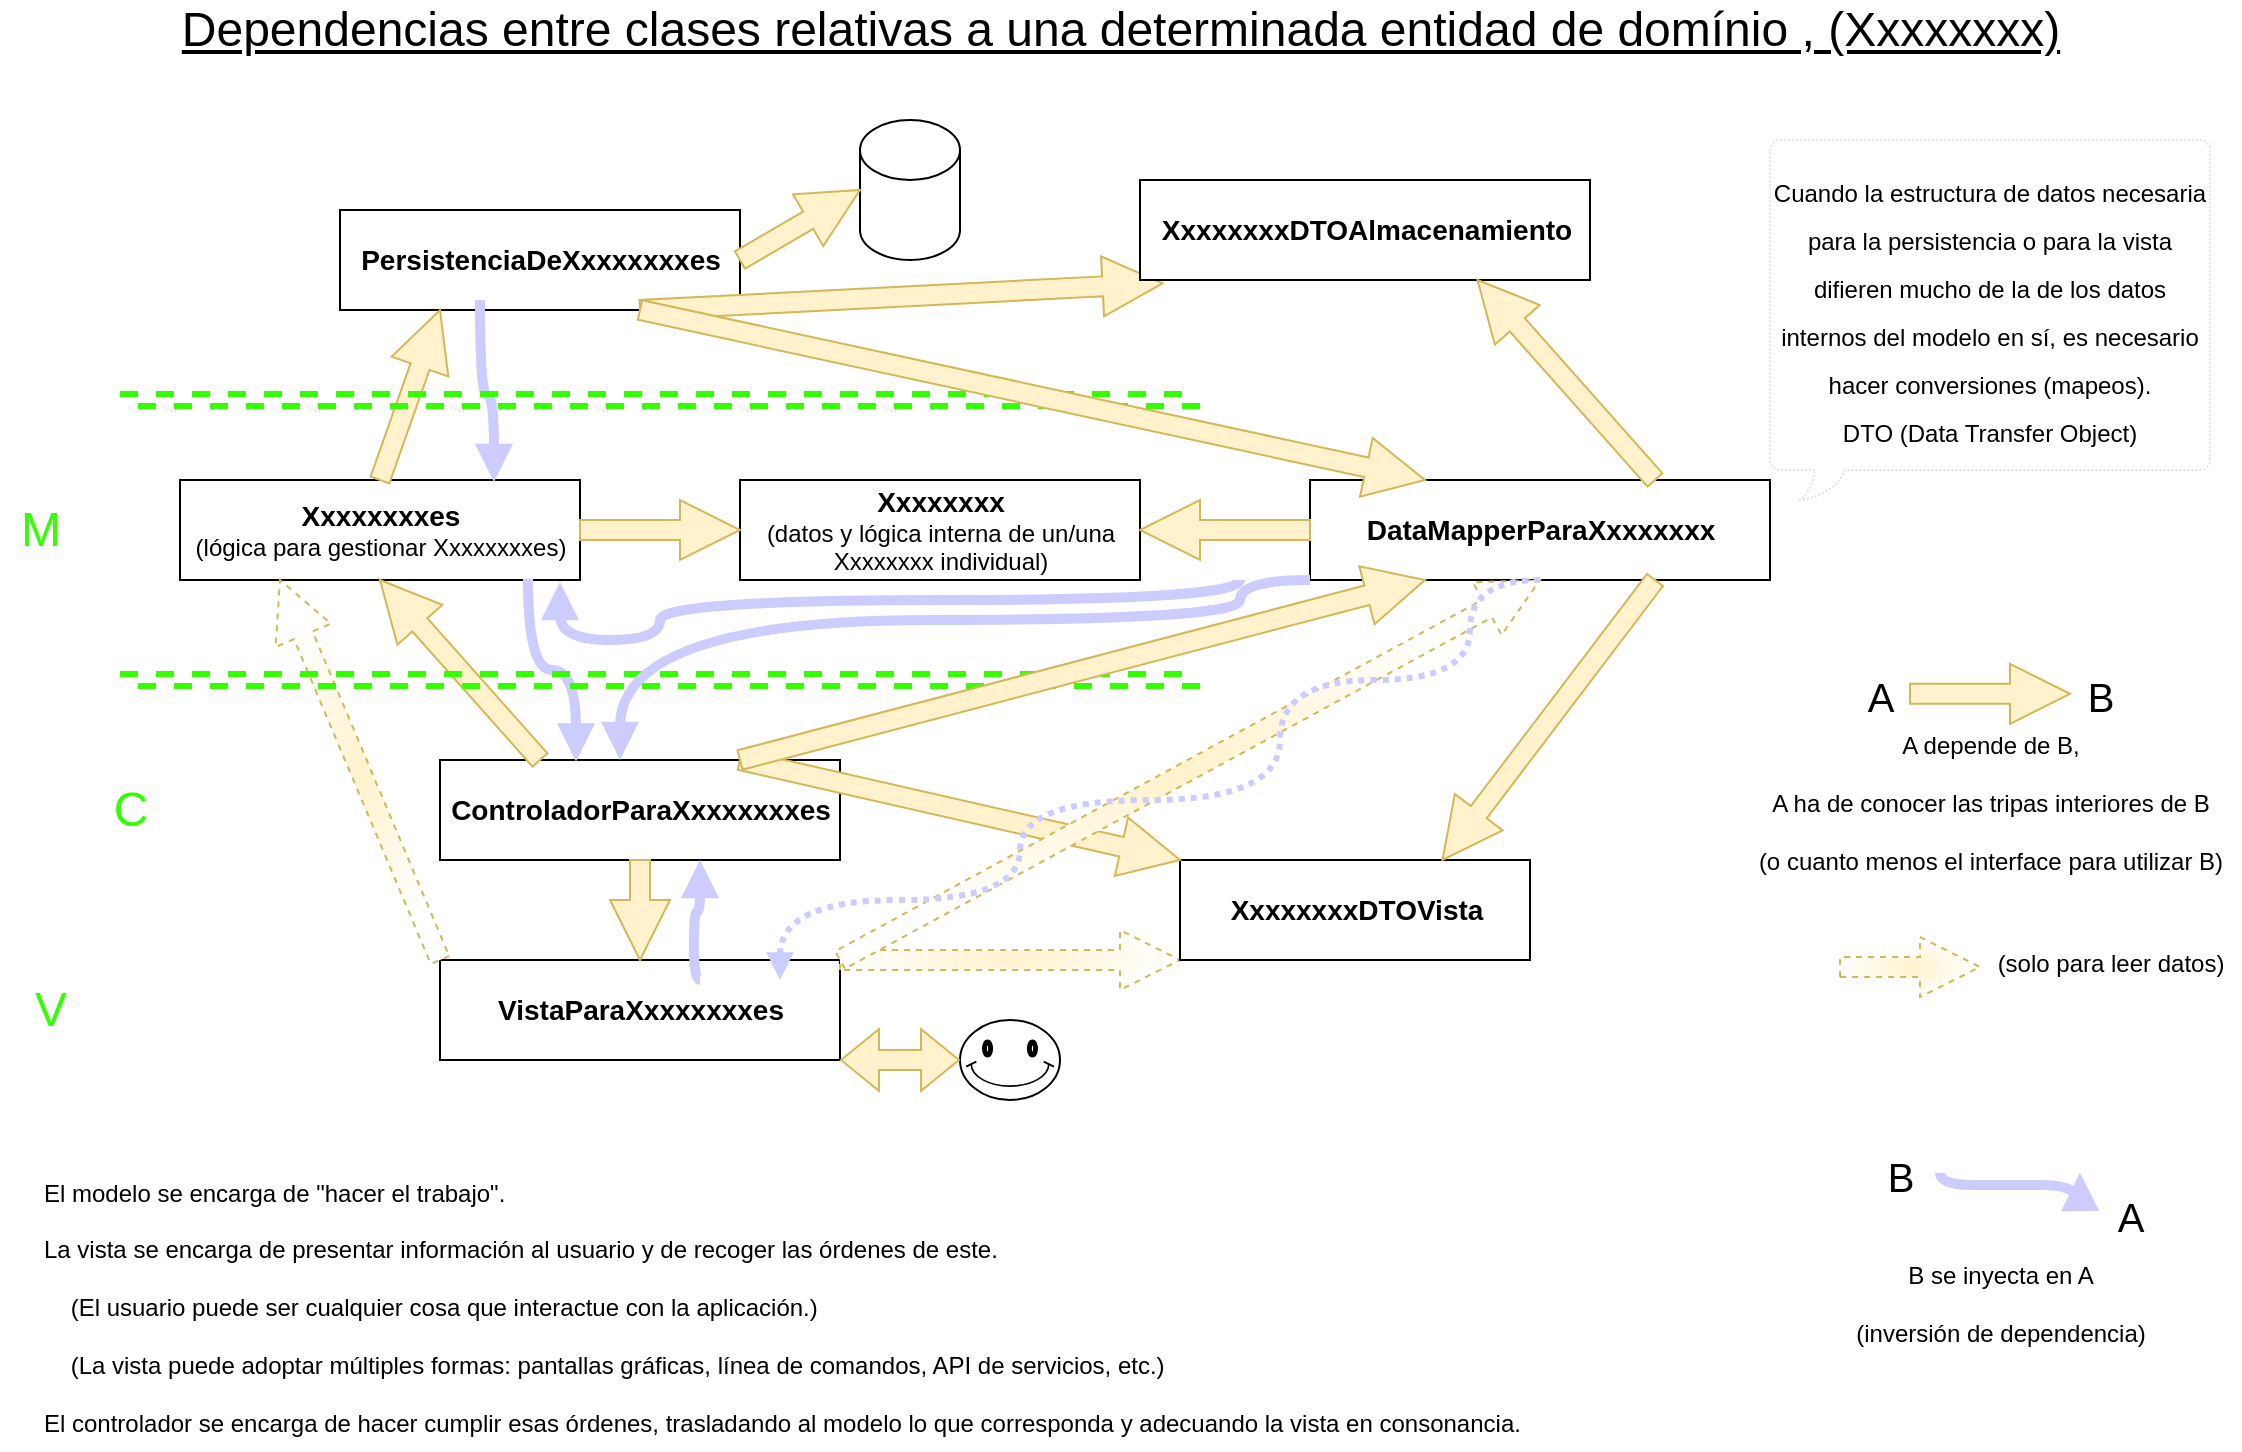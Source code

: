 <mxfile version="17.4.2" type="device"><diagram id="FfjGYA_3QvqjVBpAXHj2" name="Página-1"><mxGraphModel dx="1102" dy="827" grid="1" gridSize="10" guides="1" tooltips="1" connect="1" arrows="1" fold="1" page="1" pageScale="1" pageWidth="1169" pageHeight="827" math="0" shadow="0"><root><mxCell id="0"/><mxCell id="1" parent="0"/><mxCell id="1GML-9oFDqRUXPWZeT68-1" value="&lt;font style=&quot;font-size: 14px&quot;&gt;&lt;b&gt;PersistenciaDeXxxxxxxxes&lt;/b&gt;&lt;/font&gt;" style="html=1;" parent="1" vertex="1"><mxGeometry x="190" y="155" width="200" height="50" as="geometry"/></mxCell><mxCell id="1GML-9oFDqRUXPWZeT68-2" value="&lt;font style=&quot;font-size: 14px&quot;&gt;&lt;b&gt;ControladorParaXxxxxxxxes&lt;/b&gt;&lt;/font&gt;" style="html=1;" parent="1" vertex="1"><mxGeometry x="240" y="430" width="200" height="50" as="geometry"/></mxCell><mxCell id="1GML-9oFDqRUXPWZeT68-3" value="&lt;font style=&quot;font-size: 14px&quot;&gt;&lt;b&gt;VistaParaXxxxxxxxes&lt;/b&gt;&lt;/font&gt;" style="html=1;" parent="1" vertex="1"><mxGeometry x="240" y="530" width="200" height="50" as="geometry"/></mxCell><mxCell id="1GML-9oFDqRUXPWZeT68-4" value="&lt;font style=&quot;font-size: 14px&quot;&gt;&lt;b&gt;Xxxxxxxxes&lt;/b&gt;&lt;/font&gt;&lt;br&gt;(lógica para gestionar Xxxxxxxxes)" style="html=1;" parent="1" vertex="1"><mxGeometry x="110" y="290" width="200" height="50" as="geometry"/></mxCell><mxCell id="1GML-9oFDqRUXPWZeT68-5" value="&lt;font style=&quot;font-size: 14px&quot;&gt;&lt;b&gt;Xxxxxxxx&lt;br&gt;&lt;/b&gt;&lt;/font&gt;(datos y lógica interna de un/una&lt;br&gt;Xxxxxxxx individual)" style="html=1;" parent="1" vertex="1"><mxGeometry x="390" y="290" width="200" height="50" as="geometry"/></mxCell><mxCell id="1GML-9oFDqRUXPWZeT68-6" value="" style="shape=cylinder3;whiteSpace=wrap;html=1;boundedLbl=1;backgroundOutline=1;size=15;" parent="1" vertex="1"><mxGeometry x="450" y="110" width="50" height="70" as="geometry"/></mxCell><mxCell id="1GML-9oFDqRUXPWZeT68-7" value="" style="endArrow=classic;html=1;rounded=0;entryX=0;entryY=0.5;entryDx=0;entryDy=0;entryPerimeter=0;fillColor=#fff2cc;strokeColor=#d6b656;strokeWidth=1;shape=arrow;" parent="1" target="1GML-9oFDqRUXPWZeT68-6" edge="1"><mxGeometry width="50" height="50" relative="1" as="geometry"><mxPoint x="390" y="180" as="sourcePoint"/><mxPoint x="450" y="180" as="targetPoint"/></mxGeometry></mxCell><mxCell id="1GML-9oFDqRUXPWZeT68-9" value="" style="endArrow=classic;html=1;rounded=0;entryX=0;entryY=0.5;entryDx=0;entryDy=0;entryPerimeter=0;fillColor=#fff2cc;strokeColor=#d6b656;strokeWidth=1;shape=arrow;" parent="1" edge="1"><mxGeometry width="50" height="50" relative="1" as="geometry"><mxPoint x="975" y="396.93" as="sourcePoint"/><mxPoint x="1055" y="396.93" as="targetPoint"/></mxGeometry></mxCell><mxCell id="1GML-9oFDqRUXPWZeT68-10" value="A" style="text;html=1;resizable=0;autosize=1;align=center;verticalAlign=middle;points=[];fillColor=none;strokeColor=none;rounded=0;fontSize=20;" parent="1" vertex="1"><mxGeometry x="945" y="382.5" width="30" height="30" as="geometry"/></mxCell><mxCell id="1GML-9oFDqRUXPWZeT68-11" value="B" style="text;html=1;resizable=0;autosize=1;align=center;verticalAlign=middle;points=[];fillColor=none;strokeColor=none;rounded=0;fontSize=20;" parent="1" vertex="1"><mxGeometry x="1055" y="382.5" width="30" height="30" as="geometry"/></mxCell><mxCell id="1GML-9oFDqRUXPWZeT68-12" value="&lt;font style=&quot;font-size: 12px ; line-height: 0.6&quot;&gt;A depende de B,&lt;br&gt;A ha de conocer las tripas interiores de B&lt;br&gt;(o cuanto menos el interface para utilizar B)&lt;br&gt;&lt;/font&gt;" style="text;html=1;resizable=0;autosize=1;align=center;verticalAlign=middle;points=[];fillColor=none;strokeColor=none;rounded=0;fontSize=24;" parent="1" vertex="1"><mxGeometry x="890" y="402.5" width="250" height="90" as="geometry"/></mxCell><mxCell id="1GML-9oFDqRUXPWZeT68-13" value="" style="endArrow=classic;html=1;rounded=0;entryX=0.25;entryY=1;entryDx=0;entryDy=0;fillColor=#fff2cc;strokeColor=#d6b656;strokeWidth=1;shape=arrow;exitX=0.5;exitY=0;exitDx=0;exitDy=0;" parent="1" source="1GML-9oFDqRUXPWZeT68-4" target="1GML-9oFDqRUXPWZeT68-1" edge="1"><mxGeometry width="50" height="50" relative="1" as="geometry"><mxPoint x="400" y="190" as="sourcePoint"/><mxPoint x="480" y="190" as="targetPoint"/></mxGeometry></mxCell><mxCell id="1GML-9oFDqRUXPWZeT68-14" value="" style="endArrow=classic;html=1;rounded=0;entryX=0.5;entryY=1;entryDx=0;entryDy=0;fillColor=#fff2cc;strokeColor=#d6b656;strokeWidth=1;shape=arrow;exitX=0.25;exitY=0;exitDx=0;exitDy=0;" parent="1" source="1GML-9oFDqRUXPWZeT68-2" target="1GML-9oFDqRUXPWZeT68-4" edge="1"><mxGeometry width="50" height="50" relative="1" as="geometry"><mxPoint x="410" y="200" as="sourcePoint"/><mxPoint x="490" y="200" as="targetPoint"/></mxGeometry></mxCell><mxCell id="1GML-9oFDqRUXPWZeT68-16" value="" style="endArrow=classic;html=1;rounded=0;entryX=0.5;entryY=0;entryDx=0;entryDy=0;fillColor=#fff2cc;strokeColor=#d6b656;strokeWidth=1;shape=arrow;exitX=0.5;exitY=1;exitDx=0;exitDy=0;" parent="1" source="1GML-9oFDqRUXPWZeT68-2" target="1GML-9oFDqRUXPWZeT68-3" edge="1"><mxGeometry width="50" height="50" relative="1" as="geometry"><mxPoint x="430" y="220" as="sourcePoint"/><mxPoint x="510" y="220" as="targetPoint"/></mxGeometry></mxCell><mxCell id="1GML-9oFDqRUXPWZeT68-17" value="" style="endArrow=classic;html=1;rounded=0;entryX=0.05;entryY=1.033;entryDx=0;entryDy=0;fillColor=#fff2cc;strokeColor=#d6b656;strokeWidth=1;shape=arrow;exitX=0.75;exitY=1;exitDx=0;exitDy=0;entryPerimeter=0;" parent="1" source="1GML-9oFDqRUXPWZeT68-1" target="1GML-9oFDqRUXPWZeT68-44" edge="1"><mxGeometry width="50" height="50" relative="1" as="geometry"><mxPoint x="440" y="230" as="sourcePoint"/><mxPoint x="520" y="230" as="targetPoint"/></mxGeometry></mxCell><mxCell id="1GML-9oFDqRUXPWZeT68-19" value="" style="endArrow=classic;html=1;rounded=0;entryX=0;entryY=1;entryDx=0;entryDy=0;fillColor=#fff2cc;strokeColor=#d6b656;strokeWidth=1;shape=arrow;exitX=1;exitY=0;exitDx=0;exitDy=0;dashed=1;gradientColor=#ffffff;gradientDirection=radial;" parent="1" source="1GML-9oFDqRUXPWZeT68-3" target="1GML-9oFDqRUXPWZeT68-42" edge="1"><mxGeometry width="50" height="50" relative="1" as="geometry"><mxPoint x="460" y="550" as="sourcePoint"/><mxPoint x="510" y="470" as="targetPoint"/></mxGeometry></mxCell><mxCell id="1GML-9oFDqRUXPWZeT68-20" value="" style="endArrow=classic;html=1;rounded=0;entryX=0.25;entryY=1;entryDx=0;entryDy=0;fillColor=#fff2cc;strokeColor=#d6b656;strokeWidth=1;shape=arrow;exitX=0;exitY=0;exitDx=0;exitDy=0;dashed=1;gradientColor=#ffffff;gradientDirection=radial;" parent="1" source="1GML-9oFDqRUXPWZeT68-3" target="1GML-9oFDqRUXPWZeT68-4" edge="1"><mxGeometry width="50" height="50" relative="1" as="geometry"><mxPoint x="450" y="540" as="sourcePoint"/><mxPoint x="550" y="350" as="targetPoint"/></mxGeometry></mxCell><mxCell id="1GML-9oFDqRUXPWZeT68-21" value="" style="endArrow=classic;html=1;rounded=0;fillColor=#fff2cc;strokeColor=#d6b656;strokeWidth=1;shape=arrow;exitX=1;exitY=0;exitDx=0;exitDy=0;dashed=1;gradientColor=#ffffff;gradientDirection=radial;" parent="1" edge="1"><mxGeometry width="50" height="50" relative="1" as="geometry"><mxPoint x="940" y="533.5" as="sourcePoint"/><mxPoint x="1010" y="533.5" as="targetPoint"/></mxGeometry></mxCell><mxCell id="1GML-9oFDqRUXPWZeT68-22" value="&lt;font style=&quot;font-size: 12px ; line-height: 0.6&quot;&gt;(solo para leer datos)&lt;br&gt;&lt;/font&gt;" style="text;html=1;resizable=0;autosize=1;align=center;verticalAlign=middle;points=[];fillColor=none;strokeColor=none;rounded=0;fontSize=24;" parent="1" vertex="1"><mxGeometry x="1010" y="512.5" width="130" height="30" as="geometry"/></mxCell><mxCell id="1GML-9oFDqRUXPWZeT68-23" value="" style="endArrow=block;html=1;rounded=0;fillColor=#fff2cc;strokeColor=#CCCCFF;strokeWidth=5;gradientColor=#ffffff;gradientDirection=radial;endFill=1;edgeStyle=orthogonalEdgeStyle;curved=1;entryX=0.785;entryY=0.02;entryDx=0;entryDy=0;entryPerimeter=0;exitX=0.35;exitY=0.9;exitDx=0;exitDy=0;exitPerimeter=0;" parent="1" source="1GML-9oFDqRUXPWZeT68-1" target="1GML-9oFDqRUXPWZeT68-4" edge="1"><mxGeometry width="50" height="50" relative="1" as="geometry"><mxPoint x="295" y="225" as="sourcePoint"/><mxPoint x="285" y="290" as="targetPoint"/></mxGeometry></mxCell><mxCell id="1GML-9oFDqRUXPWZeT68-26" value="" style="endArrow=block;html=1;rounded=0;fillColor=#fff2cc;strokeColor=#CCCCFF;strokeWidth=5;gradientColor=#ffffff;gradientDirection=radial;endFill=1;edgeStyle=orthogonalEdgeStyle;curved=1;entryX=0.34;entryY=0.015;entryDx=0;entryDy=0;entryPerimeter=0;exitX=0.87;exitY=0.989;exitDx=0;exitDy=0;exitPerimeter=0;" parent="1" source="1GML-9oFDqRUXPWZeT68-4" target="1GML-9oFDqRUXPWZeT68-2" edge="1"><mxGeometry width="50" height="50" relative="1" as="geometry"><mxPoint x="300" y="340" as="sourcePoint"/><mxPoint x="307" y="431" as="targetPoint"/></mxGeometry></mxCell><mxCell id="1GML-9oFDqRUXPWZeT68-27" value="" style="endArrow=none;html=1;rounded=0;fillColor=#fff2cc;strokeColor=#CCCCFF;strokeWidth=5;gradientColor=#ffffff;gradientDirection=radial;endFill=0;edgeStyle=orthogonalEdgeStyle;curved=1;startArrow=block;startFill=1;" parent="1" source="1GML-9oFDqRUXPWZeT68-2" edge="1"><mxGeometry width="50" height="50" relative="1" as="geometry"><mxPoint x="360" y="470" as="sourcePoint"/><mxPoint x="370" y="540" as="targetPoint"/><Array as="points"><mxPoint x="370" y="506"/><mxPoint x="367" y="506"/><mxPoint x="367" y="540"/></Array></mxGeometry></mxCell><mxCell id="1GML-9oFDqRUXPWZeT68-28" value="" style="endArrow=none;html=1;rounded=0;fillColor=#fff2cc;strokeColor=#CCCCFF;strokeWidth=5;gradientColor=#ffffff;gradientDirection=radial;endFill=0;edgeStyle=orthogonalEdgeStyle;curved=1;startArrow=block;startFill=1;" parent="1" edge="1"><mxGeometry width="50" height="50" relative="1" as="geometry"><mxPoint x="1059.97" y="636.43" as="sourcePoint"/><mxPoint x="989.97" y="636.43" as="targetPoint"/><Array as="points"><mxPoint x="1022.97" y="642.43"/><mxPoint x="1019.97" y="642.43"/></Array></mxGeometry></mxCell><mxCell id="1GML-9oFDqRUXPWZeT68-29" value="&lt;font style=&quot;font-size: 12px ; line-height: 0.6&quot;&gt;B se inyecta en A&lt;br&gt;(inversión de dependencia)&lt;br&gt;&lt;/font&gt;" style="text;html=1;resizable=0;autosize=1;align=center;verticalAlign=middle;points=[];fillColor=none;strokeColor=none;rounded=0;fontSize=24;" parent="1" vertex="1"><mxGeometry x="940" y="667.5" width="160" height="60" as="geometry"/></mxCell><mxCell id="1GML-9oFDqRUXPWZeT68-30" value="" style="endArrow=none;dashed=1;html=1;rounded=0;fontSize=12;strokeColor=#33FF00;strokeWidth=3;gradientColor=#ffffff;gradientDirection=radial;curved=1;shape=link;" parent="1" edge="1"><mxGeometry width="50" height="50" relative="1" as="geometry"><mxPoint x="80" y="390" as="sourcePoint"/><mxPoint x="620" y="390" as="targetPoint"/></mxGeometry></mxCell><mxCell id="1GML-9oFDqRUXPWZeT68-31" value="&lt;font style=&quot;font-size: 24px&quot;&gt;Dependencias entre clases relativas a una determinada entidad de domínio , (Xxxxxxxx)&lt;/font&gt;" style="text;html=1;resizable=0;autosize=1;align=center;verticalAlign=middle;points=[];fillColor=none;strokeColor=none;rounded=0;fontSize=24;fontStyle=4" parent="1" vertex="1"><mxGeometry x="105" y="50" width="950" height="30" as="geometry"/></mxCell><mxCell id="1GML-9oFDqRUXPWZeT68-32" value="M" style="text;html=1;resizable=0;autosize=1;align=center;verticalAlign=middle;points=[];fillColor=none;strokeColor=none;rounded=0;fontSize=24;fontColor=#33FF00;" parent="1" vertex="1"><mxGeometry x="20" y="300" width="40" height="30" as="geometry"/></mxCell><mxCell id="1GML-9oFDqRUXPWZeT68-33" value="C" style="text;html=1;resizable=0;autosize=1;align=center;verticalAlign=middle;points=[];fillColor=none;strokeColor=none;rounded=0;fontSize=24;fontColor=#33FF00;" parent="1" vertex="1"><mxGeometry x="70" y="440" width="30" height="30" as="geometry"/></mxCell><mxCell id="1GML-9oFDqRUXPWZeT68-34" value="V" style="text;html=1;resizable=0;autosize=1;align=center;verticalAlign=middle;points=[];fillColor=none;strokeColor=none;rounded=0;fontSize=24;fontColor=#33FF00;" parent="1" vertex="1"><mxGeometry x="30" y="540" width="30" height="30" as="geometry"/></mxCell><mxCell id="1GML-9oFDqRUXPWZeT68-35" value="" style="endArrow=none;dashed=1;html=1;rounded=0;fontSize=12;strokeColor=#33FF00;strokeWidth=3;gradientColor=#ffffff;gradientDirection=radial;curved=1;shape=link;" parent="1" edge="1"><mxGeometry width="50" height="50" relative="1" as="geometry"><mxPoint x="80" y="250" as="sourcePoint"/><mxPoint x="620" y="250" as="targetPoint"/></mxGeometry></mxCell><mxCell id="1GML-9oFDqRUXPWZeT68-36" value="" style="endArrow=classic;html=1;rounded=0;entryX=0;entryY=0.5;entryDx=0;entryDy=0;fillColor=#fff2cc;strokeColor=#d6b656;strokeWidth=1;shape=arrow;exitX=1;exitY=0.5;exitDx=0;exitDy=0;" parent="1" source="1GML-9oFDqRUXPWZeT68-4" target="1GML-9oFDqRUXPWZeT68-5" edge="1"><mxGeometry width="50" height="50" relative="1" as="geometry"><mxPoint x="400" y="440" as="sourcePoint"/><mxPoint x="450" y="350" as="targetPoint"/></mxGeometry></mxCell><mxCell id="1GML-9oFDqRUXPWZeT68-37" value="A" style="text;html=1;resizable=0;autosize=1;align=center;verticalAlign=middle;points=[];fillColor=none;strokeColor=none;rounded=0;fontSize=20;" parent="1" vertex="1"><mxGeometry x="1070" y="642.5" width="30" height="30" as="geometry"/></mxCell><mxCell id="1GML-9oFDqRUXPWZeT68-38" value="B" style="text;html=1;resizable=0;autosize=1;align=center;verticalAlign=middle;points=[];fillColor=none;strokeColor=none;rounded=0;fontSize=20;" parent="1" vertex="1"><mxGeometry x="955" y="622.5" width="30" height="30" as="geometry"/></mxCell><mxCell id="1GML-9oFDqRUXPWZeT68-39" value="&lt;font style=&quot;font-size: 12px ; line-height: 0.6&quot;&gt;El modelo se encarga de &quot;hacer el trabajo&quot;.&lt;br&gt;La vista se encarga de presentar información al usuario y de recoger las órdenes de este.&lt;br&gt;&amp;nbsp; &amp;nbsp; (El usuario puede ser cualquier cosa que interactue con la aplicación.) &lt;br&gt;&amp;nbsp; &amp;nbsp; (La vista puede adoptar múltiples formas: pantallas gráficas, línea de comandos, API de servicios, etc.)&lt;br&gt;El controlador se encarga de hacer cumplir esas órdenes, trasladando al modelo lo que corresponda y adecuando la vista en consonancia.&lt;br&gt;&lt;/font&gt;" style="text;html=1;resizable=0;autosize=1;align=left;verticalAlign=middle;points=[];fillColor=none;strokeColor=none;rounded=0;fontSize=24;" parent="1" vertex="1"><mxGeometry x="40" y="625" width="750" height="150" as="geometry"/></mxCell><mxCell id="1GML-9oFDqRUXPWZeT68-40" value="" style="verticalLabelPosition=bottom;verticalAlign=top;html=1;shape=mxgraph.basic.smiley;fontSize=20;fontColor=#33FF00;" parent="1" vertex="1"><mxGeometry x="500" y="560" width="50" height="40" as="geometry"/></mxCell><mxCell id="1GML-9oFDqRUXPWZeT68-41" value="" style="endArrow=classic;html=1;rounded=0;entryX=0;entryY=0.5;entryDx=0;entryDy=0;entryPerimeter=0;fillColor=#fff2cc;strokeColor=#d6b656;strokeWidth=1;shape=flexArrow;exitX=1;exitY=1;exitDx=0;exitDy=0;startArrow=block;" parent="1" source="1GML-9oFDqRUXPWZeT68-3" target="1GML-9oFDqRUXPWZeT68-40" edge="1"><mxGeometry width="50" height="50" relative="1" as="geometry"><mxPoint x="440" y="565" as="sourcePoint"/><mxPoint x="500" y="560" as="targetPoint"/></mxGeometry></mxCell><mxCell id="1GML-9oFDqRUXPWZeT68-42" value="&lt;font style=&quot;font-size: 14px&quot;&gt;&lt;b&gt;XxxxxxxxDTOVista&lt;/b&gt;&lt;/font&gt;" style="html=1;" parent="1" vertex="1"><mxGeometry x="610" y="480" width="175" height="50" as="geometry"/></mxCell><mxCell id="1GML-9oFDqRUXPWZeT68-43" value="&lt;font style=&quot;font-size: 14px&quot;&gt;&lt;b&gt;DataMapperPara&lt;/b&gt;&lt;/font&gt;&lt;b style=&quot;font-size: 14px&quot;&gt;Xxxxxxxx&lt;/b&gt;" style="html=1;" parent="1" vertex="1"><mxGeometry x="675" y="290" width="230" height="50" as="geometry"/></mxCell><mxCell id="1GML-9oFDqRUXPWZeT68-44" value="&lt;font style=&quot;font-size: 14px&quot;&gt;&lt;b&gt;XxxxxxxxDTOAlmacenamiento&lt;/b&gt;&lt;/font&gt;" style="html=1;" parent="1" vertex="1"><mxGeometry x="590" y="140" width="225" height="50" as="geometry"/></mxCell><mxCell id="1GML-9oFDqRUXPWZeT68-46" value="" style="endArrow=classic;html=1;rounded=0;entryX=0;entryY=0;entryDx=0;entryDy=0;fillColor=#fff2cc;strokeColor=#d6b656;strokeWidth=1;shape=arrow;exitX=0.75;exitY=0;exitDx=0;exitDy=0;" parent="1" source="1GML-9oFDqRUXPWZeT68-2" target="1GML-9oFDqRUXPWZeT68-42" edge="1"><mxGeometry width="50" height="50" relative="1" as="geometry"><mxPoint x="400" y="440" as="sourcePoint"/><mxPoint x="654.4" y="351" as="targetPoint"/></mxGeometry></mxCell><mxCell id="1GML-9oFDqRUXPWZeT68-15" value="" style="endArrow=classic;html=1;rounded=0;entryX=0.25;entryY=1;entryDx=0;entryDy=0;fillColor=#fff2cc;strokeColor=#d6b656;strokeWidth=1;shape=arrow;exitX=0.75;exitY=0;exitDx=0;exitDy=0;" parent="1" source="1GML-9oFDqRUXPWZeT68-2" target="1GML-9oFDqRUXPWZeT68-43" edge="1"><mxGeometry width="50" height="50" relative="1" as="geometry"><mxPoint x="420" y="210" as="sourcePoint"/><mxPoint x="500" y="210" as="targetPoint"/></mxGeometry></mxCell><mxCell id="1GML-9oFDqRUXPWZeT68-47" value="" style="endArrow=classic;html=1;rounded=0;entryX=0.25;entryY=0;entryDx=0;entryDy=0;fillColor=#fff2cc;strokeColor=#d6b656;strokeWidth=1;shape=arrow;exitX=0.75;exitY=1;exitDx=0;exitDy=0;" parent="1" source="1GML-9oFDqRUXPWZeT68-1" target="1GML-9oFDqRUXPWZeT68-43" edge="1"><mxGeometry width="50" height="50" relative="1" as="geometry"><mxPoint x="350" y="215" as="sourcePoint"/><mxPoint x="606.25" y="241.65" as="targetPoint"/></mxGeometry></mxCell><mxCell id="1GML-9oFDqRUXPWZeT68-48" value="" style="endArrow=classic;html=1;rounded=0;entryX=1;entryY=0.5;entryDx=0;entryDy=0;fillColor=#fff2cc;strokeColor=#d6b656;strokeWidth=1;shape=arrow;exitX=0;exitY=0.5;exitDx=0;exitDy=0;" parent="1" source="1GML-9oFDqRUXPWZeT68-43" target="1GML-9oFDqRUXPWZeT68-5" edge="1"><mxGeometry width="50" height="50" relative="1" as="geometry"><mxPoint x="400" y="440" as="sourcePoint"/><mxPoint x="595" y="422.5" as="targetPoint"/></mxGeometry></mxCell><mxCell id="1GML-9oFDqRUXPWZeT68-49" value="" style="endArrow=classic;html=1;rounded=0;entryX=0.75;entryY=0;entryDx=0;entryDy=0;fillColor=#fff2cc;strokeColor=#d6b656;strokeWidth=1;shape=arrow;exitX=0.75;exitY=1;exitDx=0;exitDy=0;" parent="1" source="1GML-9oFDqRUXPWZeT68-43" target="1GML-9oFDqRUXPWZeT68-42" edge="1"><mxGeometry width="50" height="50" relative="1" as="geometry"><mxPoint x="410" y="450" as="sourcePoint"/><mxPoint x="605" y="432.5" as="targetPoint"/></mxGeometry></mxCell><mxCell id="1GML-9oFDqRUXPWZeT68-50" value="" style="endArrow=classic;html=1;rounded=0;entryX=0.75;entryY=1;entryDx=0;entryDy=0;fillColor=#fff2cc;strokeColor=#d6b656;strokeWidth=1;shape=arrow;exitX=0.75;exitY=0;exitDx=0;exitDy=0;" parent="1" source="1GML-9oFDqRUXPWZeT68-43" target="1GML-9oFDqRUXPWZeT68-44" edge="1"><mxGeometry width="50" height="50" relative="1" as="geometry"><mxPoint x="800" y="350" as="sourcePoint"/><mxPoint x="726.25" y="422.5" as="targetPoint"/></mxGeometry></mxCell><mxCell id="1GML-9oFDqRUXPWZeT68-51" value="&lt;span style=&quot;color: rgb(0 , 0 , 0) ; font-size: 12px&quot;&gt;Cuando la estructura de datos necesaria para la persistencia&amp;nbsp;o para la vista difieren mucho de la de los datos internos del modelo en sí, es necesario hacer conversiones (mapeos).&lt;/span&gt;&lt;br style=&quot;color: rgb(0 , 0 , 0) ; font-size: 12px&quot;&gt;&lt;span style=&quot;color: rgb(0 , 0 , 0) ; font-size: 12px&quot;&gt;DTO (Data Transfer Object)&lt;/span&gt;" style="whiteSpace=wrap;html=1;shape=mxgraph.basic.roundRectCallout;dx=30;dy=15;size=5;boundedLbl=1;fontSize=20;fontColor=#33FF00;dashed=1;dashPattern=1 1;strokeColor=#E3E3E3;align=center;" parent="1" vertex="1"><mxGeometry x="905" y="120" width="220" height="180" as="geometry"/></mxCell><mxCell id="1GML-9oFDqRUXPWZeT68-52" value="" style="endArrow=classic;html=1;rounded=0;entryX=0.5;entryY=1;entryDx=0;entryDy=0;fillColor=#fff2cc;strokeColor=#d6b656;strokeWidth=1;shape=arrow;exitX=1;exitY=0;exitDx=0;exitDy=0;dashed=1;gradientColor=#ffffff;gradientDirection=radial;" parent="1" source="1GML-9oFDqRUXPWZeT68-3" target="1GML-9oFDqRUXPWZeT68-43" edge="1"><mxGeometry width="50" height="50" relative="1" as="geometry"><mxPoint x="450" y="540" as="sourcePoint"/><mxPoint x="595" y="472.5" as="targetPoint"/></mxGeometry></mxCell><mxCell id="1GML-9oFDqRUXPWZeT68-53" value="" style="endArrow=block;html=1;rounded=0;fillColor=#fff2cc;strokeColor=#CCCCFF;strokeWidth=5;gradientColor=#ffffff;gradientDirection=radial;endFill=1;edgeStyle=orthogonalEdgeStyle;curved=1;exitX=0;exitY=1;exitDx=0;exitDy=0;" parent="1" source="1GML-9oFDqRUXPWZeT68-43" edge="1"><mxGeometry width="50" height="50" relative="1" as="geometry"><mxPoint x="310" y="350" as="sourcePoint"/><mxPoint x="330" y="430" as="targetPoint"/><Array as="points"><mxPoint x="640" y="360"/><mxPoint x="330" y="360"/></Array></mxGeometry></mxCell><mxCell id="1GML-9oFDqRUXPWZeT68-55" value="" style="endArrow=block;html=1;rounded=0;fillColor=#fff2cc;strokeColor=#CCCCFF;strokeWidth=5;gradientColor=#ffffff;gradientDirection=radial;endFill=1;edgeStyle=orthogonalEdgeStyle;curved=1;" parent="1" edge="1"><mxGeometry width="50" height="50" relative="1" as="geometry"><mxPoint x="640" y="340" as="sourcePoint"/><mxPoint x="300" y="341" as="targetPoint"/><Array as="points"><mxPoint x="640" y="350"/><mxPoint x="350" y="350"/><mxPoint x="350" y="370"/><mxPoint x="300" y="370"/></Array></mxGeometry></mxCell><mxCell id="1GML-9oFDqRUXPWZeT68-56" value="" style="endArrow=block;html=1;rounded=0;fillColor=#fff2cc;strokeColor=#CCCCFF;strokeWidth=3;gradientColor=#ffffff;gradientDirection=radial;endFill=1;edgeStyle=orthogonalEdgeStyle;curved=1;exitX=0.5;exitY=1;exitDx=0;exitDy=0;dashed=1;dashPattern=1 1;" parent="1" source="1GML-9oFDqRUXPWZeT68-43" edge="1"><mxGeometry width="50" height="50" relative="1" as="geometry"><mxPoint x="720" y="450" as="sourcePoint"/><mxPoint x="410" y="540" as="targetPoint"/><Array as="points"><mxPoint x="755" y="390"/><mxPoint x="660" y="390"/><mxPoint x="660" y="450"/><mxPoint x="530" y="450"/><mxPoint x="530" y="500"/><mxPoint x="410" y="500"/></Array></mxGeometry></mxCell></root></mxGraphModel></diagram></mxfile>